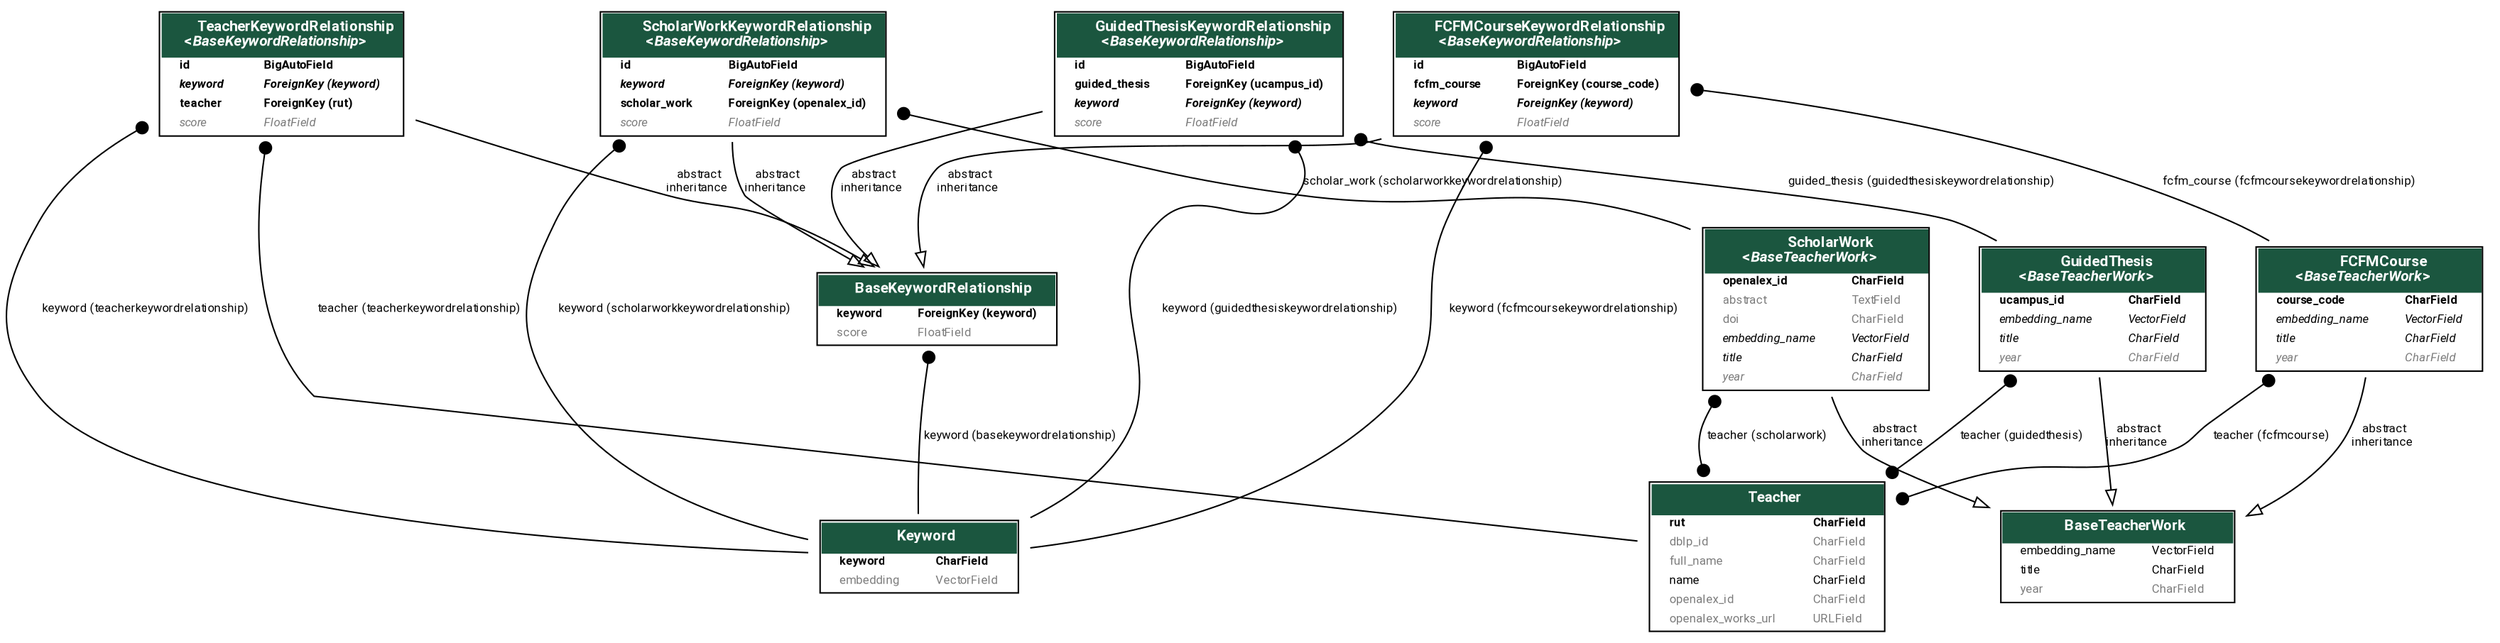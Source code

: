 digraph model_graph {
  // Dotfile by Django-Extensions graph_models
  // Created: 2024-03-15 07:17
  // Cli Options: teachers

  fontname = "Roboto"
  fontsize = 8
  splines  = true
  rankdir = "TB"

  node [
    fontname = "Roboto"
    fontsize = 8
    shape = "plaintext"
  ]

  edge [
    fontname = "Roboto"
    fontsize = 8
  ]

  // Labels


  teachers_models_BaseKeywordRelationship [label=<
    <TABLE BGCOLOR="white" BORDER="1" CELLBORDER="0" CELLSPACING="0">
    <TR><TD COLSPAN="2" CELLPADDING="5" ALIGN="CENTER" BGCOLOR="#1b563f">
    <FONT FACE="Roboto" COLOR="white" POINT-SIZE="10"><B>
    BaseKeywordRelationship
    </B></FONT></TD></TR>
  
  
    <TR><TD ALIGN="LEFT" BORDER="0">
    <FONT FACE="Roboto"><B>keyword</B></FONT>
    </TD><TD ALIGN="LEFT">
    <FONT FACE="Roboto"><B>ForeignKey (keyword)</B></FONT>
    </TD></TR>
  
  
  
    <TR><TD ALIGN="LEFT" BORDER="0">
    <FONT COLOR="#7B7B7B" FACE="Roboto">score</FONT>
    </TD><TD ALIGN="LEFT">
    <FONT COLOR="#7B7B7B" FACE="Roboto">FloatField</FONT>
    </TD></TR>
  
  
    </TABLE>
    >]

  teachers_models_BaseTeacherWork [label=<
    <TABLE BGCOLOR="white" BORDER="1" CELLBORDER="0" CELLSPACING="0">
    <TR><TD COLSPAN="2" CELLPADDING="5" ALIGN="CENTER" BGCOLOR="#1b563f">
    <FONT FACE="Roboto" COLOR="white" POINT-SIZE="10"><B>
    BaseTeacherWork
    </B></FONT></TD></TR>
  
  
    <TR><TD ALIGN="LEFT" BORDER="0">
    <FONT FACE="Roboto">embedding_name</FONT>
    </TD><TD ALIGN="LEFT">
    <FONT FACE="Roboto">VectorField</FONT>
    </TD></TR>
  
  
  
    <TR><TD ALIGN="LEFT" BORDER="0">
    <FONT FACE="Roboto">title</FONT>
    </TD><TD ALIGN="LEFT">
    <FONT FACE="Roboto">CharField</FONT>
    </TD></TR>
  
  
  
    <TR><TD ALIGN="LEFT" BORDER="0">
    <FONT COLOR="#7B7B7B" FACE="Roboto">year</FONT>
    </TD><TD ALIGN="LEFT">
    <FONT COLOR="#7B7B7B" FACE="Roboto">CharField</FONT>
    </TD></TR>
  
  
    </TABLE>
    >]

  teachers_models_Keyword [label=<
    <TABLE BGCOLOR="white" BORDER="1" CELLBORDER="0" CELLSPACING="0">
    <TR><TD COLSPAN="2" CELLPADDING="5" ALIGN="CENTER" BGCOLOR="#1b563f">
    <FONT FACE="Roboto" COLOR="white" POINT-SIZE="10"><B>
    Keyword
    </B></FONT></TD></TR>
  
  
    <TR><TD ALIGN="LEFT" BORDER="0">
    <FONT FACE="Roboto"><B>keyword</B></FONT>
    </TD><TD ALIGN="LEFT">
    <FONT FACE="Roboto"><B>CharField</B></FONT>
    </TD></TR>
  
  
  
    <TR><TD ALIGN="LEFT" BORDER="0">
    <FONT COLOR="#7B7B7B" FACE="Roboto">embedding</FONT>
    </TD><TD ALIGN="LEFT">
    <FONT COLOR="#7B7B7B" FACE="Roboto">VectorField</FONT>
    </TD></TR>
  
  
    </TABLE>
    >]

  teachers_models_Teacher [label=<
    <TABLE BGCOLOR="white" BORDER="1" CELLBORDER="0" CELLSPACING="0">
    <TR><TD COLSPAN="2" CELLPADDING="5" ALIGN="CENTER" BGCOLOR="#1b563f">
    <FONT FACE="Roboto" COLOR="white" POINT-SIZE="10"><B>
    Teacher
    </B></FONT></TD></TR>
  
  
    <TR><TD ALIGN="LEFT" BORDER="0">
    <FONT FACE="Roboto"><B>rut</B></FONT>
    </TD><TD ALIGN="LEFT">
    <FONT FACE="Roboto"><B>CharField</B></FONT>
    </TD></TR>
  
  
  
    <TR><TD ALIGN="LEFT" BORDER="0">
    <FONT COLOR="#7B7B7B" FACE="Roboto">dblp_id</FONT>
    </TD><TD ALIGN="LEFT">
    <FONT COLOR="#7B7B7B" FACE="Roboto">CharField</FONT>
    </TD></TR>
  
  
  
    <TR><TD ALIGN="LEFT" BORDER="0">
    <FONT COLOR="#7B7B7B" FACE="Roboto">full_name</FONT>
    </TD><TD ALIGN="LEFT">
    <FONT COLOR="#7B7B7B" FACE="Roboto">CharField</FONT>
    </TD></TR>
  
  
  
    <TR><TD ALIGN="LEFT" BORDER="0">
    <FONT FACE="Roboto">name</FONT>
    </TD><TD ALIGN="LEFT">
    <FONT FACE="Roboto">CharField</FONT>
    </TD></TR>
  
  
  
    <TR><TD ALIGN="LEFT" BORDER="0">
    <FONT COLOR="#7B7B7B" FACE="Roboto">openalex_id</FONT>
    </TD><TD ALIGN="LEFT">
    <FONT COLOR="#7B7B7B" FACE="Roboto">CharField</FONT>
    </TD></TR>
  
  
  
    <TR><TD ALIGN="LEFT" BORDER="0">
    <FONT COLOR="#7B7B7B" FACE="Roboto">openalex_works_url</FONT>
    </TD><TD ALIGN="LEFT">
    <FONT COLOR="#7B7B7B" FACE="Roboto">URLField</FONT>
    </TD></TR>
  
  
    </TABLE>
    >]

  teachers_models_ScholarWork [label=<
    <TABLE BGCOLOR="white" BORDER="1" CELLBORDER="0" CELLSPACING="0">
    <TR><TD COLSPAN="2" CELLPADDING="5" ALIGN="CENTER" BGCOLOR="#1b563f">
    <FONT FACE="Roboto" COLOR="white" POINT-SIZE="10"><B>
    ScholarWork<BR/>&lt;<FONT FACE="Roboto"><I>BaseTeacherWork</I></FONT>&gt;
    </B></FONT></TD></TR>
  
  
    <TR><TD ALIGN="LEFT" BORDER="0">
    <FONT FACE="Roboto"><B>openalex_id</B></FONT>
    </TD><TD ALIGN="LEFT">
    <FONT FACE="Roboto"><B>CharField</B></FONT>
    </TD></TR>
  
  
  
    <TR><TD ALIGN="LEFT" BORDER="0">
    <FONT COLOR="#7B7B7B" FACE="Roboto">abstract</FONT>
    </TD><TD ALIGN="LEFT">
    <FONT COLOR="#7B7B7B" FACE="Roboto">TextField</FONT>
    </TD></TR>
  
  
  
    <TR><TD ALIGN="LEFT" BORDER="0">
    <FONT COLOR="#7B7B7B" FACE="Roboto">doi</FONT>
    </TD><TD ALIGN="LEFT">
    <FONT COLOR="#7B7B7B" FACE="Roboto">CharField</FONT>
    </TD></TR>
  
  
  
    <TR><TD ALIGN="LEFT" BORDER="0">
    <FONT FACE="Roboto"><I>embedding_name</I></FONT>
    </TD><TD ALIGN="LEFT">
    <FONT FACE="Roboto"><I>VectorField</I></FONT>
    </TD></TR>
  
  
  
    <TR><TD ALIGN="LEFT" BORDER="0">
    <FONT FACE="Roboto"><I>title</I></FONT>
    </TD><TD ALIGN="LEFT">
    <FONT FACE="Roboto"><I>CharField</I></FONT>
    </TD></TR>
  
  
  
    <TR><TD ALIGN="LEFT" BORDER="0">
    <FONT COLOR="#7B7B7B" FACE="Roboto"><I>year</I></FONT>
    </TD><TD ALIGN="LEFT">
    <FONT COLOR="#7B7B7B" FACE="Roboto"><I>CharField</I></FONT>
    </TD></TR>
  
  
    </TABLE>
    >]

  teachers_models_GuidedThesis [label=<
    <TABLE BGCOLOR="white" BORDER="1" CELLBORDER="0" CELLSPACING="0">
    <TR><TD COLSPAN="2" CELLPADDING="5" ALIGN="CENTER" BGCOLOR="#1b563f">
    <FONT FACE="Roboto" COLOR="white" POINT-SIZE="10"><B>
    GuidedThesis<BR/>&lt;<FONT FACE="Roboto"><I>BaseTeacherWork</I></FONT>&gt;
    </B></FONT></TD></TR>
  
  
    <TR><TD ALIGN="LEFT" BORDER="0">
    <FONT FACE="Roboto"><B>ucampus_id</B></FONT>
    </TD><TD ALIGN="LEFT">
    <FONT FACE="Roboto"><B>CharField</B></FONT>
    </TD></TR>
  
  
  
    <TR><TD ALIGN="LEFT" BORDER="0">
    <FONT FACE="Roboto"><I>embedding_name</I></FONT>
    </TD><TD ALIGN="LEFT">
    <FONT FACE="Roboto"><I>VectorField</I></FONT>
    </TD></TR>
  
  
  
    <TR><TD ALIGN="LEFT" BORDER="0">
    <FONT FACE="Roboto"><I>title</I></FONT>
    </TD><TD ALIGN="LEFT">
    <FONT FACE="Roboto"><I>CharField</I></FONT>
    </TD></TR>
  
  
  
    <TR><TD ALIGN="LEFT" BORDER="0">
    <FONT COLOR="#7B7B7B" FACE="Roboto"><I>year</I></FONT>
    </TD><TD ALIGN="LEFT">
    <FONT COLOR="#7B7B7B" FACE="Roboto"><I>CharField</I></FONT>
    </TD></TR>
  
  
    </TABLE>
    >]

  teachers_models_FCFMCourse [label=<
    <TABLE BGCOLOR="white" BORDER="1" CELLBORDER="0" CELLSPACING="0">
    <TR><TD COLSPAN="2" CELLPADDING="5" ALIGN="CENTER" BGCOLOR="#1b563f">
    <FONT FACE="Roboto" COLOR="white" POINT-SIZE="10"><B>
    FCFMCourse<BR/>&lt;<FONT FACE="Roboto"><I>BaseTeacherWork</I></FONT>&gt;
    </B></FONT></TD></TR>
  
  
    <TR><TD ALIGN="LEFT" BORDER="0">
    <FONT FACE="Roboto"><B>course_code</B></FONT>
    </TD><TD ALIGN="LEFT">
    <FONT FACE="Roboto"><B>CharField</B></FONT>
    </TD></TR>
  
  
  
    <TR><TD ALIGN="LEFT" BORDER="0">
    <FONT FACE="Roboto"><I>embedding_name</I></FONT>
    </TD><TD ALIGN="LEFT">
    <FONT FACE="Roboto"><I>VectorField</I></FONT>
    </TD></TR>
  
  
  
    <TR><TD ALIGN="LEFT" BORDER="0">
    <FONT FACE="Roboto"><I>title</I></FONT>
    </TD><TD ALIGN="LEFT">
    <FONT FACE="Roboto"><I>CharField</I></FONT>
    </TD></TR>
  
  
  
    <TR><TD ALIGN="LEFT" BORDER="0">
    <FONT COLOR="#7B7B7B" FACE="Roboto"><I>year</I></FONT>
    </TD><TD ALIGN="LEFT">
    <FONT COLOR="#7B7B7B" FACE="Roboto"><I>CharField</I></FONT>
    </TD></TR>
  
  
    </TABLE>
    >]

  teachers_models_TeacherKeywordRelationship [label=<
    <TABLE BGCOLOR="white" BORDER="1" CELLBORDER="0" CELLSPACING="0">
    <TR><TD COLSPAN="2" CELLPADDING="5" ALIGN="CENTER" BGCOLOR="#1b563f">
    <FONT FACE="Roboto" COLOR="white" POINT-SIZE="10"><B>
    TeacherKeywordRelationship<BR/>&lt;<FONT FACE="Roboto"><I>BaseKeywordRelationship</I></FONT>&gt;
    </B></FONT></TD></TR>
  
  
    <TR><TD ALIGN="LEFT" BORDER="0">
    <FONT FACE="Roboto"><B>id</B></FONT>
    </TD><TD ALIGN="LEFT">
    <FONT FACE="Roboto"><B>BigAutoField</B></FONT>
    </TD></TR>
  
  
  
    <TR><TD ALIGN="LEFT" BORDER="0">
    <FONT FACE="Roboto"><I><B>keyword</B></I></FONT>
    </TD><TD ALIGN="LEFT">
    <FONT FACE="Roboto"><I><B>ForeignKey (keyword)</B></I></FONT>
    </TD></TR>
  
  
  
    <TR><TD ALIGN="LEFT" BORDER="0">
    <FONT FACE="Roboto"><B>teacher</B></FONT>
    </TD><TD ALIGN="LEFT">
    <FONT FACE="Roboto"><B>ForeignKey (rut)</B></FONT>
    </TD></TR>
  
  
  
    <TR><TD ALIGN="LEFT" BORDER="0">
    <FONT COLOR="#7B7B7B" FACE="Roboto"><I>score</I></FONT>
    </TD><TD ALIGN="LEFT">
    <FONT COLOR="#7B7B7B" FACE="Roboto"><I>FloatField</I></FONT>
    </TD></TR>
  
  
    </TABLE>
    >]

  teachers_models_ScholarWorkKeywordRelationship [label=<
    <TABLE BGCOLOR="white" BORDER="1" CELLBORDER="0" CELLSPACING="0">
    <TR><TD COLSPAN="2" CELLPADDING="5" ALIGN="CENTER" BGCOLOR="#1b563f">
    <FONT FACE="Roboto" COLOR="white" POINT-SIZE="10"><B>
    ScholarWorkKeywordRelationship<BR/>&lt;<FONT FACE="Roboto"><I>BaseKeywordRelationship</I></FONT>&gt;
    </B></FONT></TD></TR>
  
  
    <TR><TD ALIGN="LEFT" BORDER="0">
    <FONT FACE="Roboto"><B>id</B></FONT>
    </TD><TD ALIGN="LEFT">
    <FONT FACE="Roboto"><B>BigAutoField</B></FONT>
    </TD></TR>
  
  
  
    <TR><TD ALIGN="LEFT" BORDER="0">
    <FONT FACE="Roboto"><I><B>keyword</B></I></FONT>
    </TD><TD ALIGN="LEFT">
    <FONT FACE="Roboto"><I><B>ForeignKey (keyword)</B></I></FONT>
    </TD></TR>
  
  
  
    <TR><TD ALIGN="LEFT" BORDER="0">
    <FONT FACE="Roboto"><B>scholar_work</B></FONT>
    </TD><TD ALIGN="LEFT">
    <FONT FACE="Roboto"><B>ForeignKey (openalex_id)</B></FONT>
    </TD></TR>
  
  
  
    <TR><TD ALIGN="LEFT" BORDER="0">
    <FONT COLOR="#7B7B7B" FACE="Roboto"><I>score</I></FONT>
    </TD><TD ALIGN="LEFT">
    <FONT COLOR="#7B7B7B" FACE="Roboto"><I>FloatField</I></FONT>
    </TD></TR>
  
  
    </TABLE>
    >]

  teachers_models_FCFMCourseKeywordRelationship [label=<
    <TABLE BGCOLOR="white" BORDER="1" CELLBORDER="0" CELLSPACING="0">
    <TR><TD COLSPAN="2" CELLPADDING="5" ALIGN="CENTER" BGCOLOR="#1b563f">
    <FONT FACE="Roboto" COLOR="white" POINT-SIZE="10"><B>
    FCFMCourseKeywordRelationship<BR/>&lt;<FONT FACE="Roboto"><I>BaseKeywordRelationship</I></FONT>&gt;
    </B></FONT></TD></TR>
  
  
    <TR><TD ALIGN="LEFT" BORDER="0">
    <FONT FACE="Roboto"><B>id</B></FONT>
    </TD><TD ALIGN="LEFT">
    <FONT FACE="Roboto"><B>BigAutoField</B></FONT>
    </TD></TR>
  
  
  
    <TR><TD ALIGN="LEFT" BORDER="0">
    <FONT FACE="Roboto"><B>fcfm_course</B></FONT>
    </TD><TD ALIGN="LEFT">
    <FONT FACE="Roboto"><B>ForeignKey (course_code)</B></FONT>
    </TD></TR>
  
  
  
    <TR><TD ALIGN="LEFT" BORDER="0">
    <FONT FACE="Roboto"><I><B>keyword</B></I></FONT>
    </TD><TD ALIGN="LEFT">
    <FONT FACE="Roboto"><I><B>ForeignKey (keyword)</B></I></FONT>
    </TD></TR>
  
  
  
    <TR><TD ALIGN="LEFT" BORDER="0">
    <FONT COLOR="#7B7B7B" FACE="Roboto"><I>score</I></FONT>
    </TD><TD ALIGN="LEFT">
    <FONT COLOR="#7B7B7B" FACE="Roboto"><I>FloatField</I></FONT>
    </TD></TR>
  
  
    </TABLE>
    >]

  teachers_models_GuidedThesisKeywordRelationship [label=<
    <TABLE BGCOLOR="white" BORDER="1" CELLBORDER="0" CELLSPACING="0">
    <TR><TD COLSPAN="2" CELLPADDING="5" ALIGN="CENTER" BGCOLOR="#1b563f">
    <FONT FACE="Roboto" COLOR="white" POINT-SIZE="10"><B>
    GuidedThesisKeywordRelationship<BR/>&lt;<FONT FACE="Roboto"><I>BaseKeywordRelationship</I></FONT>&gt;
    </B></FONT></TD></TR>
  
  
    <TR><TD ALIGN="LEFT" BORDER="0">
    <FONT FACE="Roboto"><B>id</B></FONT>
    </TD><TD ALIGN="LEFT">
    <FONT FACE="Roboto"><B>BigAutoField</B></FONT>
    </TD></TR>
  
  
  
    <TR><TD ALIGN="LEFT" BORDER="0">
    <FONT FACE="Roboto"><B>guided_thesis</B></FONT>
    </TD><TD ALIGN="LEFT">
    <FONT FACE="Roboto"><B>ForeignKey (ucampus_id)</B></FONT>
    </TD></TR>
  
  
  
    <TR><TD ALIGN="LEFT" BORDER="0">
    <FONT FACE="Roboto"><I><B>keyword</B></I></FONT>
    </TD><TD ALIGN="LEFT">
    <FONT FACE="Roboto"><I><B>ForeignKey (keyword)</B></I></FONT>
    </TD></TR>
  
  
  
    <TR><TD ALIGN="LEFT" BORDER="0">
    <FONT COLOR="#7B7B7B" FACE="Roboto"><I>score</I></FONT>
    </TD><TD ALIGN="LEFT">
    <FONT COLOR="#7B7B7B" FACE="Roboto"><I>FloatField</I></FONT>
    </TD></TR>
  
  
    </TABLE>
    >]




  // Relations

  teachers_models_BaseKeywordRelationship -> teachers_models_Keyword
  [label=" keyword (basekeywordrelationship)"] [arrowhead=none, arrowtail=dot, dir=both];

  teachers_models_ScholarWork -> teachers_models_Teacher
  [label=" teacher (scholarwork)"] [arrowhead=dot arrowtail=dot, dir=both];

  teachers_models_ScholarWork -> teachers_models_BaseTeacherWork
  [label=" abstract\ninheritance"] [arrowhead=empty, arrowtail=none, dir=both];

  teachers_models_GuidedThesis -> teachers_models_Teacher
  [label=" teacher (guidedthesis)"] [arrowhead=dot arrowtail=dot, dir=both];

  teachers_models_GuidedThesis -> teachers_models_BaseTeacherWork
  [label=" abstract\ninheritance"] [arrowhead=empty, arrowtail=none, dir=both];

  teachers_models_FCFMCourse -> teachers_models_Teacher
  [label=" teacher (fcfmcourse)"] [arrowhead=dot arrowtail=dot, dir=both];

  teachers_models_FCFMCourse -> teachers_models_BaseTeacherWork
  [label=" abstract\ninheritance"] [arrowhead=empty, arrowtail=none, dir=both];

  teachers_models_TeacherKeywordRelationship -> teachers_models_Keyword
  [label=" keyword (teacherkeywordrelationship)"] [arrowhead=none, arrowtail=dot, dir=both];

  teachers_models_TeacherKeywordRelationship -> teachers_models_Teacher
  [label=" teacher (teacherkeywordrelationship)"] [arrowhead=none, arrowtail=dot, dir=both];

  teachers_models_TeacherKeywordRelationship -> teachers_models_BaseKeywordRelationship
  [label=" abstract\ninheritance"] [arrowhead=empty, arrowtail=none, dir=both];

  teachers_models_ScholarWorkKeywordRelationship -> teachers_models_Keyword
  [label=" keyword (scholarworkkeywordrelationship)"] [arrowhead=none, arrowtail=dot, dir=both];

  teachers_models_ScholarWorkKeywordRelationship -> teachers_models_ScholarWork
  [label=" scholar_work (scholarworkkeywordrelationship)"] [arrowhead=none, arrowtail=dot, dir=both];

  teachers_models_ScholarWorkKeywordRelationship -> teachers_models_BaseKeywordRelationship
  [label=" abstract\ninheritance"] [arrowhead=empty, arrowtail=none, dir=both];

  teachers_models_FCFMCourseKeywordRelationship -> teachers_models_Keyword
  [label=" keyword (fcfmcoursekeywordrelationship)"] [arrowhead=none, arrowtail=dot, dir=both];

  teachers_models_FCFMCourseKeywordRelationship -> teachers_models_FCFMCourse
  [label=" fcfm_course (fcfmcoursekeywordrelationship)"] [arrowhead=none, arrowtail=dot, dir=both];

  teachers_models_FCFMCourseKeywordRelationship -> teachers_models_BaseKeywordRelationship
  [label=" abstract\ninheritance"] [arrowhead=empty, arrowtail=none, dir=both];

  teachers_models_GuidedThesisKeywordRelationship -> teachers_models_Keyword
  [label=" keyword (guidedthesiskeywordrelationship)"] [arrowhead=none, arrowtail=dot, dir=both];

  teachers_models_GuidedThesisKeywordRelationship -> teachers_models_GuidedThesis
  [label=" guided_thesis (guidedthesiskeywordrelationship)"] [arrowhead=none, arrowtail=dot, dir=both];

  teachers_models_GuidedThesisKeywordRelationship -> teachers_models_BaseKeywordRelationship
  [label=" abstract\ninheritance"] [arrowhead=empty, arrowtail=none, dir=both];


}
